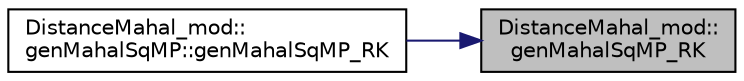 digraph "DistanceMahal_mod::genMahalSqMP_RK"
{
 // LATEX_PDF_SIZE
  edge [fontname="Helvetica",fontsize="10",labelfontname="Helvetica",labelfontsize="10"];
  node [fontname="Helvetica",fontsize="10",shape=record];
  rankdir="RL";
  Node1 [label="DistanceMahal_mod::\lgenMahalSqMP_RK",height=0.2,width=0.4,color="black", fillcolor="grey75", style="filled", fontcolor="black",tooltip="Return the square of Mahalanobis distances for an row-wise array of points."];
  Node1 -> Node2 [dir="back",color="midnightblue",fontsize="10",style="solid",fontname="Helvetica"];
  Node2 [label="DistanceMahal_mod::\lgenMahalSqMP::genMahalSqMP_RK",height=0.2,width=0.4,color="black", fillcolor="white", style="filled",URL="$interfaceDistanceMahal__mod_1_1genMahalSqMP.html#ad01bef931af216f62eaded709e56f025",tooltip="Return the square of Mahalanobis distances for an row-wise array of points."];
}
